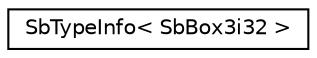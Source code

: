 digraph "Graphical Class Hierarchy"
{
 // LATEX_PDF_SIZE
  edge [fontname="Helvetica",fontsize="10",labelfontname="Helvetica",labelfontsize="10"];
  node [fontname="Helvetica",fontsize="10",shape=record];
  rankdir="LR";
  Node0 [label="SbTypeInfo\< SbBox3i32 \>",height=0.2,width=0.4,color="black", fillcolor="white", style="filled",URL="$structSbTypeInfo_3_01SbBox3i32_01_4.html",tooltip=" "];
}
